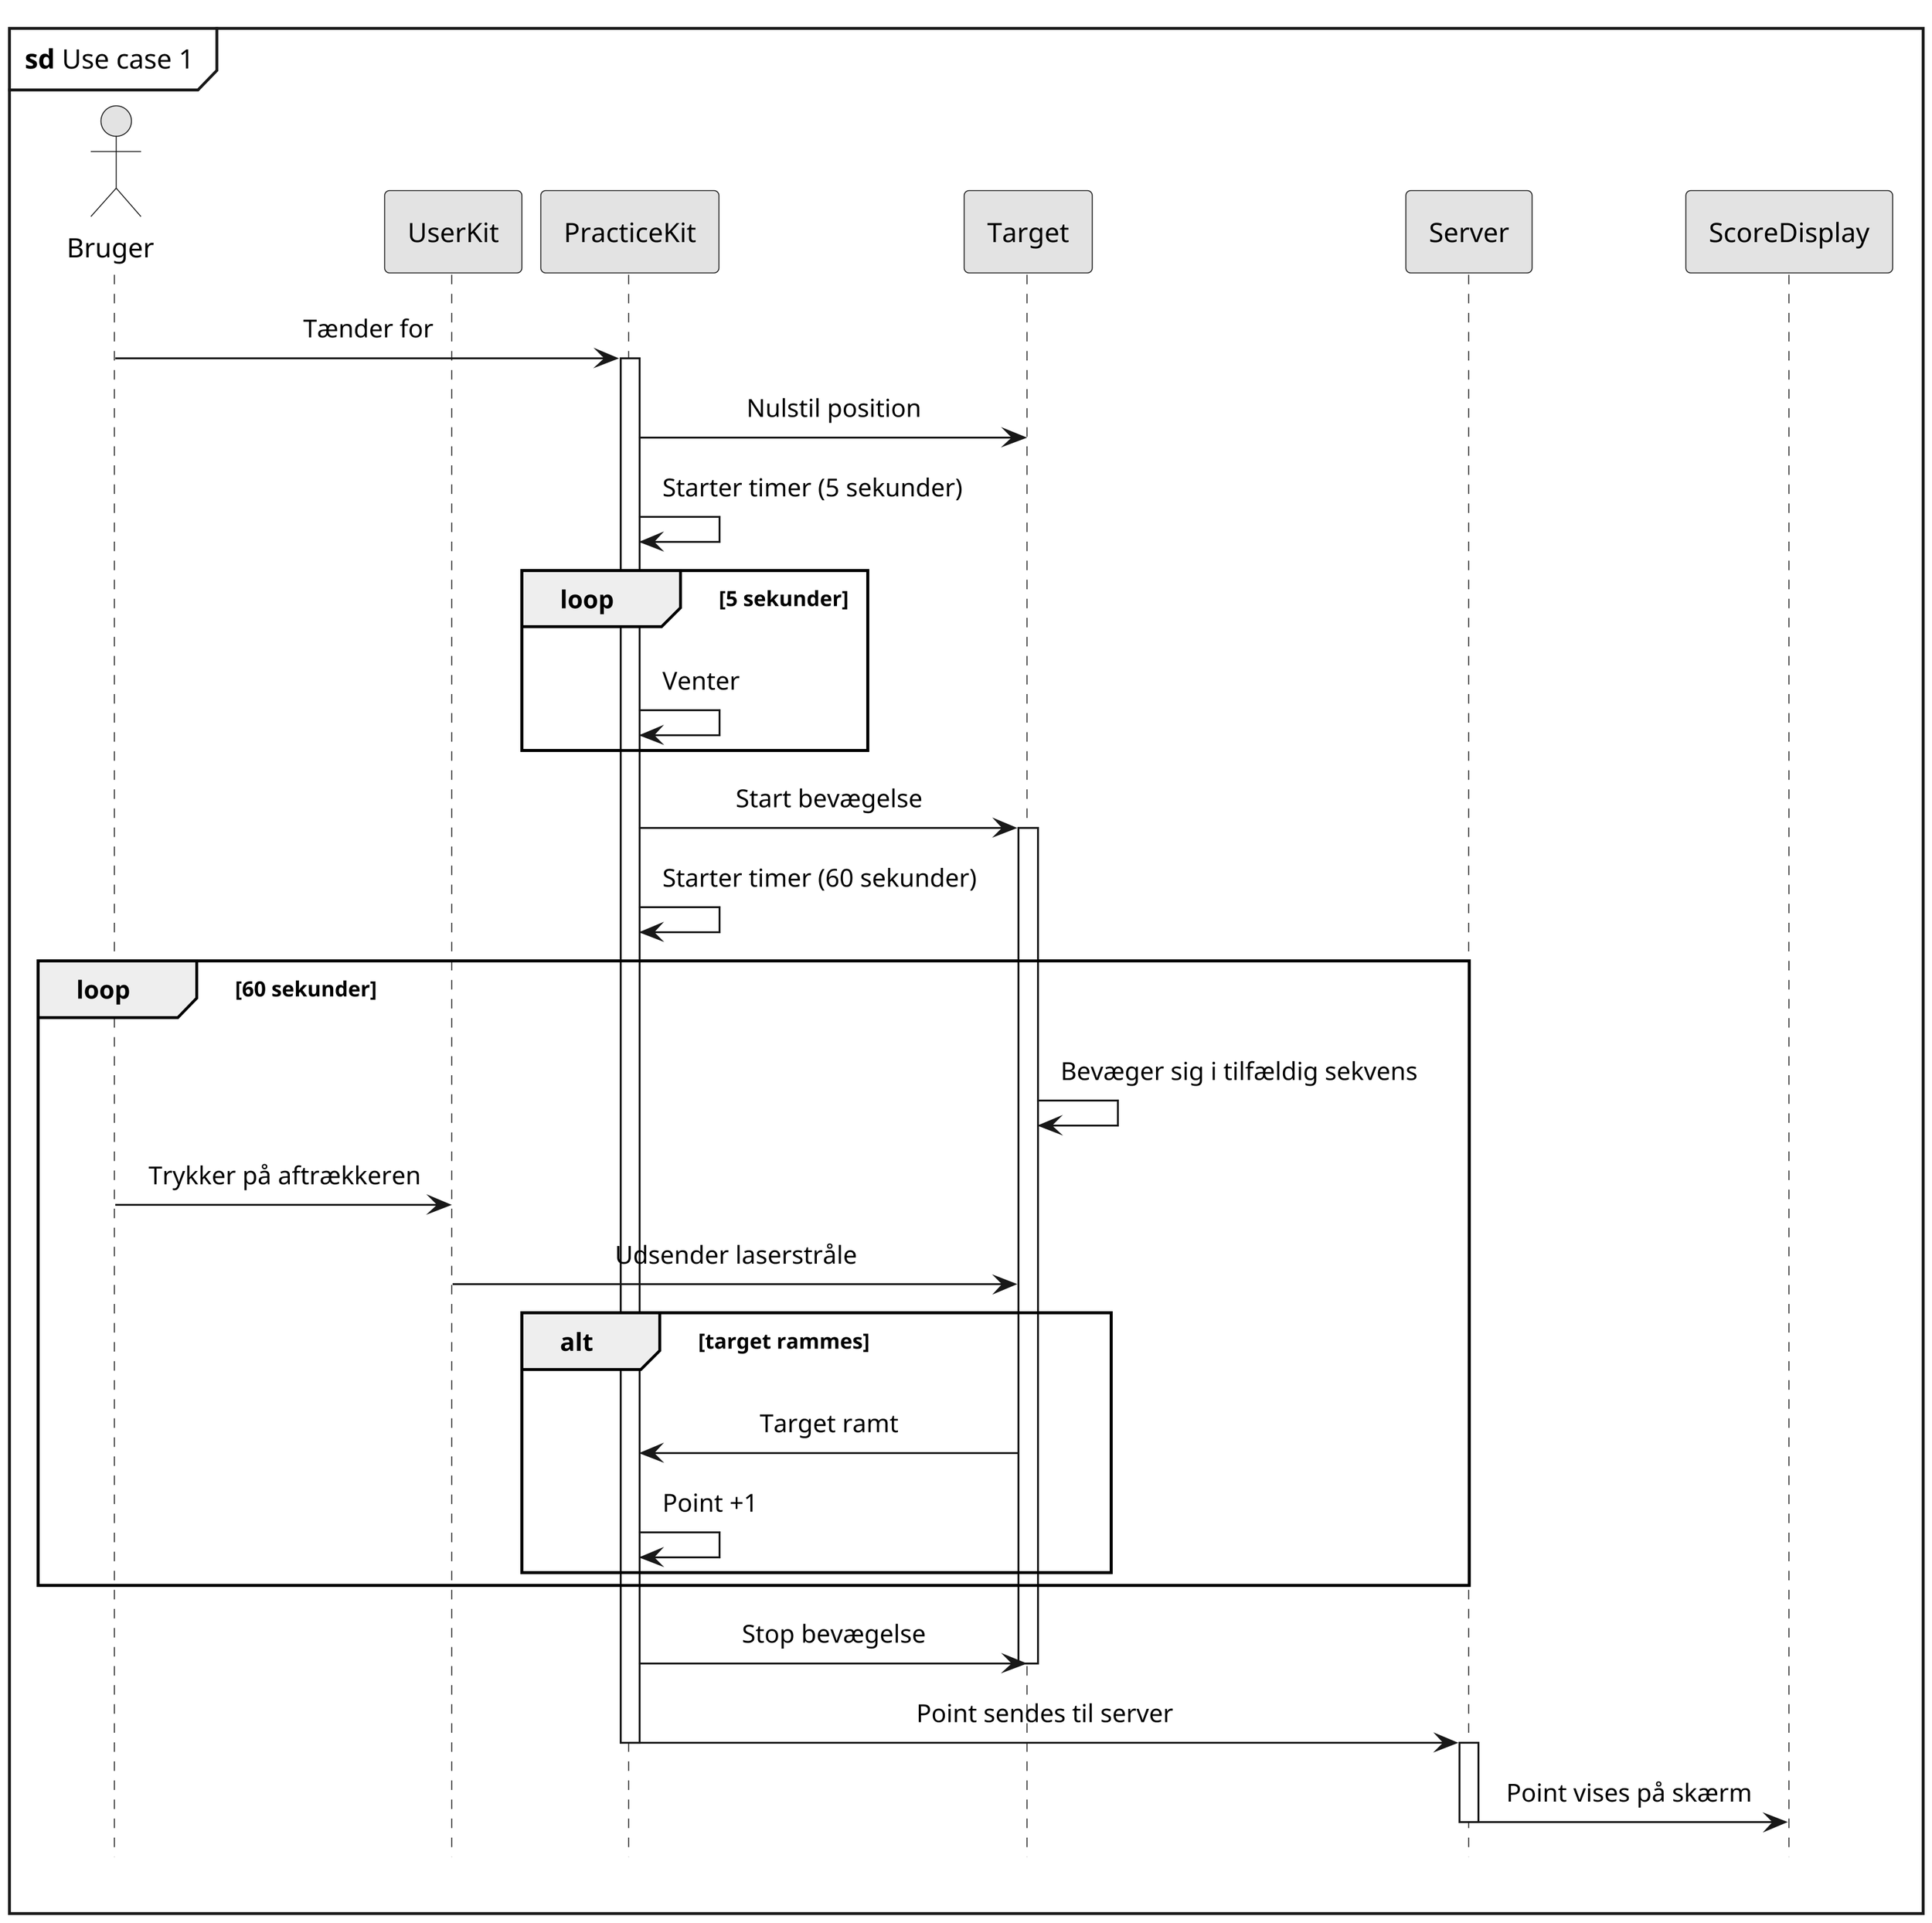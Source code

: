 #!/bin/sh

cat <<EOF > ssd-uc1.pu
@startuml ssd-uc1

hide footbox

skinparam {
    monochrome true
    dpi 300
    padding 5
    sequenceMessageAlign center
    packageStyle frame
    shadowing false
    'backgroundColor transparent
}

mainframe **sd** Use case 1

actor Bruger as user

participant "UserKit" as userKit
participant "PracticeKit" as practiceKit
participant "Target" as target
participant "Server" as server
participant "ScoreDisplay" as screen

'== Use case 1 ==
user -> practiceKit: Tænder for

activate practiceKit

practiceKit -> target: Nulstil position
practiceKit -> practiceKit: Starter timer (5 sekunder)
loop 5 sekunder
    practiceKit -> practiceKit: Venter
end

practiceKit -> target: Start bevægelse
activate target

practiceKit -> practiceKit: Starter timer (60 sekunder)
loop 60 sekunder
    target -> target: Bevæger sig i tilfældig sekvens
    user -> userKit: Trykker på aftrækkeren
    userKit -> target: Udsender laserstråle

    alt target rammes
        target -> practiceKit: Target ramt
        practiceKit -> practiceKit: Point +1
    end
end

practiceKit -> target: Stop bevægelse
deactivate target

practiceKit -> server: Point sendes til server
deactivate practiceKit
activate server
server -> screen: Point vises på skærm
deactivate server

@enduml
EOF
plantuml ssd-uc1.pu
